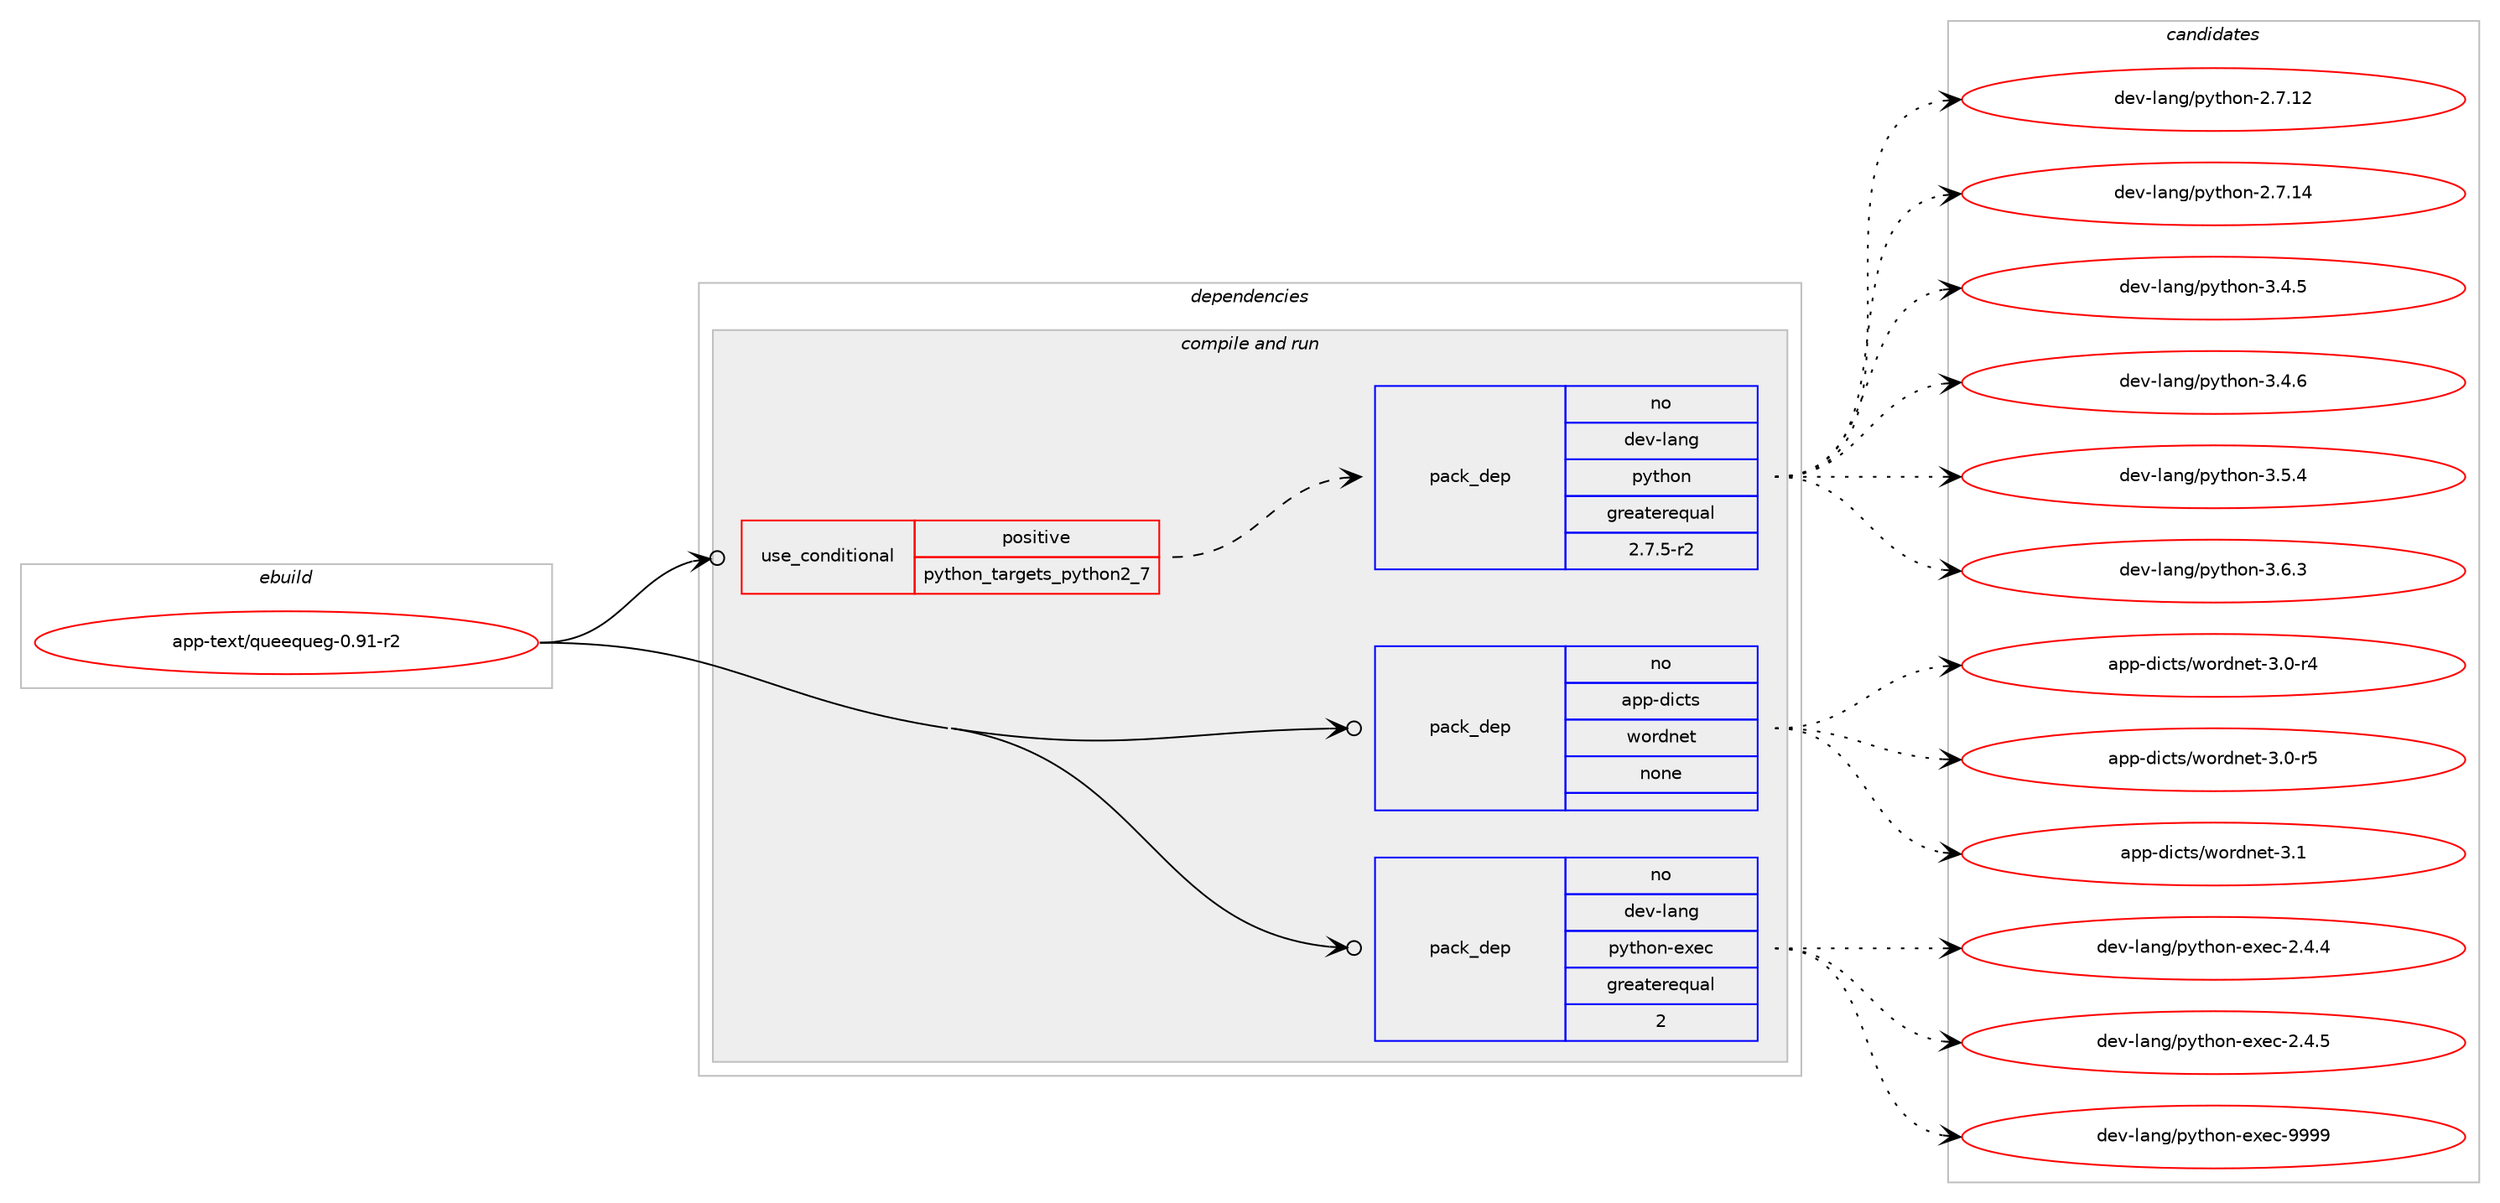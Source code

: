 digraph prolog {

# *************
# Graph options
# *************

newrank=true;
concentrate=true;
compound=true;
graph [rankdir=LR,fontname=Helvetica,fontsize=10,ranksep=1.5];#, ranksep=2.5, nodesep=0.2];
edge  [arrowhead=vee];
node  [fontname=Helvetica,fontsize=10];

# **********
# The ebuild
# **********

subgraph cluster_leftcol {
color=gray;
rank=same;
label=<<i>ebuild</i>>;
id [label="app-text/queequeg-0.91-r2", color=red, width=4, href="../app-text/queequeg-0.91-r2.svg"];
}

# ****************
# The dependencies
# ****************

subgraph cluster_midcol {
color=gray;
label=<<i>dependencies</i>>;
subgraph cluster_compile {
fillcolor="#eeeeee";
style=filled;
label=<<i>compile</i>>;
}
subgraph cluster_compileandrun {
fillcolor="#eeeeee";
style=filled;
label=<<i>compile and run</i>>;
subgraph cond15130 {
dependency60106 [label=<<TABLE BORDER="0" CELLBORDER="1" CELLSPACING="0" CELLPADDING="4"><TR><TD ROWSPAN="3" CELLPADDING="10">use_conditional</TD></TR><TR><TD>positive</TD></TR><TR><TD>python_targets_python2_7</TD></TR></TABLE>>, shape=none, color=red];
subgraph pack43857 {
dependency60107 [label=<<TABLE BORDER="0" CELLBORDER="1" CELLSPACING="0" CELLPADDING="4" WIDTH="220"><TR><TD ROWSPAN="6" CELLPADDING="30">pack_dep</TD></TR><TR><TD WIDTH="110">no</TD></TR><TR><TD>dev-lang</TD></TR><TR><TD>python</TD></TR><TR><TD>greaterequal</TD></TR><TR><TD>2.7.5-r2</TD></TR></TABLE>>, shape=none, color=blue];
}
dependency60106:e -> dependency60107:w [weight=20,style="dashed",arrowhead="vee"];
}
id:e -> dependency60106:w [weight=20,style="solid",arrowhead="odotvee"];
subgraph pack43858 {
dependency60108 [label=<<TABLE BORDER="0" CELLBORDER="1" CELLSPACING="0" CELLPADDING="4" WIDTH="220"><TR><TD ROWSPAN="6" CELLPADDING="30">pack_dep</TD></TR><TR><TD WIDTH="110">no</TD></TR><TR><TD>app-dicts</TD></TR><TR><TD>wordnet</TD></TR><TR><TD>none</TD></TR><TR><TD></TD></TR></TABLE>>, shape=none, color=blue];
}
id:e -> dependency60108:w [weight=20,style="solid",arrowhead="odotvee"];
subgraph pack43859 {
dependency60109 [label=<<TABLE BORDER="0" CELLBORDER="1" CELLSPACING="0" CELLPADDING="4" WIDTH="220"><TR><TD ROWSPAN="6" CELLPADDING="30">pack_dep</TD></TR><TR><TD WIDTH="110">no</TD></TR><TR><TD>dev-lang</TD></TR><TR><TD>python-exec</TD></TR><TR><TD>greaterequal</TD></TR><TR><TD>2</TD></TR></TABLE>>, shape=none, color=blue];
}
id:e -> dependency60109:w [weight=20,style="solid",arrowhead="odotvee"];
}
subgraph cluster_run {
fillcolor="#eeeeee";
style=filled;
label=<<i>run</i>>;
}
}

# **************
# The candidates
# **************

subgraph cluster_choices {
rank=same;
color=gray;
label=<<i>candidates</i>>;

subgraph choice43857 {
color=black;
nodesep=1;
choice10010111845108971101034711212111610411111045504655464950 [label="dev-lang/python-2.7.12", color=red, width=4,href="../dev-lang/python-2.7.12.svg"];
choice10010111845108971101034711212111610411111045504655464952 [label="dev-lang/python-2.7.14", color=red, width=4,href="../dev-lang/python-2.7.14.svg"];
choice100101118451089711010347112121116104111110455146524653 [label="dev-lang/python-3.4.5", color=red, width=4,href="../dev-lang/python-3.4.5.svg"];
choice100101118451089711010347112121116104111110455146524654 [label="dev-lang/python-3.4.6", color=red, width=4,href="../dev-lang/python-3.4.6.svg"];
choice100101118451089711010347112121116104111110455146534652 [label="dev-lang/python-3.5.4", color=red, width=4,href="../dev-lang/python-3.5.4.svg"];
choice100101118451089711010347112121116104111110455146544651 [label="dev-lang/python-3.6.3", color=red, width=4,href="../dev-lang/python-3.6.3.svg"];
dependency60107:e -> choice10010111845108971101034711212111610411111045504655464950:w [style=dotted,weight="100"];
dependency60107:e -> choice10010111845108971101034711212111610411111045504655464952:w [style=dotted,weight="100"];
dependency60107:e -> choice100101118451089711010347112121116104111110455146524653:w [style=dotted,weight="100"];
dependency60107:e -> choice100101118451089711010347112121116104111110455146524654:w [style=dotted,weight="100"];
dependency60107:e -> choice100101118451089711010347112121116104111110455146534652:w [style=dotted,weight="100"];
dependency60107:e -> choice100101118451089711010347112121116104111110455146544651:w [style=dotted,weight="100"];
}
subgraph choice43858 {
color=black;
nodesep=1;
choice97112112451001059911611547119111114100110101116455146484511452 [label="app-dicts/wordnet-3.0-r4", color=red, width=4,href="../app-dicts/wordnet-3.0-r4.svg"];
choice97112112451001059911611547119111114100110101116455146484511453 [label="app-dicts/wordnet-3.0-r5", color=red, width=4,href="../app-dicts/wordnet-3.0-r5.svg"];
choice9711211245100105991161154711911111410011010111645514649 [label="app-dicts/wordnet-3.1", color=red, width=4,href="../app-dicts/wordnet-3.1.svg"];
dependency60108:e -> choice97112112451001059911611547119111114100110101116455146484511452:w [style=dotted,weight="100"];
dependency60108:e -> choice97112112451001059911611547119111114100110101116455146484511453:w [style=dotted,weight="100"];
dependency60108:e -> choice9711211245100105991161154711911111410011010111645514649:w [style=dotted,weight="100"];
}
subgraph choice43859 {
color=black;
nodesep=1;
choice1001011184510897110103471121211161041111104510112010199455046524652 [label="dev-lang/python-exec-2.4.4", color=red, width=4,href="../dev-lang/python-exec-2.4.4.svg"];
choice1001011184510897110103471121211161041111104510112010199455046524653 [label="dev-lang/python-exec-2.4.5", color=red, width=4,href="../dev-lang/python-exec-2.4.5.svg"];
choice10010111845108971101034711212111610411111045101120101994557575757 [label="dev-lang/python-exec-9999", color=red, width=4,href="../dev-lang/python-exec-9999.svg"];
dependency60109:e -> choice1001011184510897110103471121211161041111104510112010199455046524652:w [style=dotted,weight="100"];
dependency60109:e -> choice1001011184510897110103471121211161041111104510112010199455046524653:w [style=dotted,weight="100"];
dependency60109:e -> choice10010111845108971101034711212111610411111045101120101994557575757:w [style=dotted,weight="100"];
}
}

}
